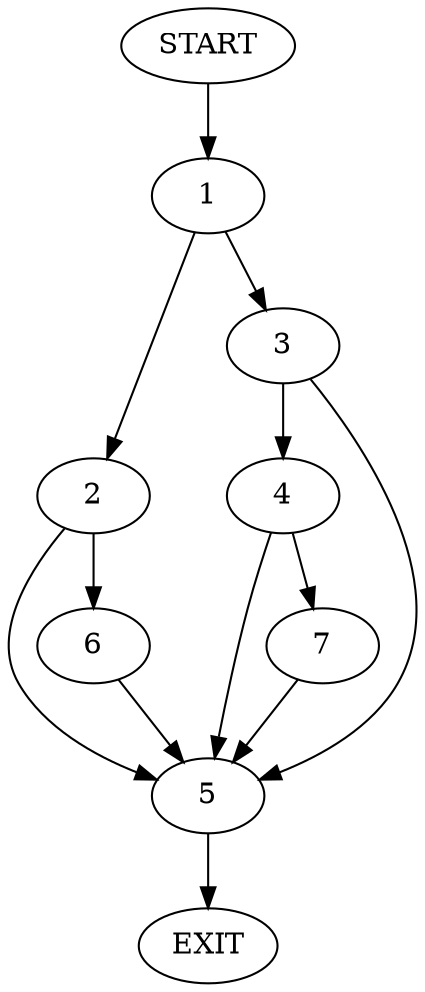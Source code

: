 digraph {
0 [label="START"]
8 [label="EXIT"]
0 -> 1
1 -> 2
1 -> 3
3 -> 4
3 -> 5
2 -> 6
2 -> 5
5 -> 8
4 -> 7
4 -> 5
7 -> 5
6 -> 5
}
